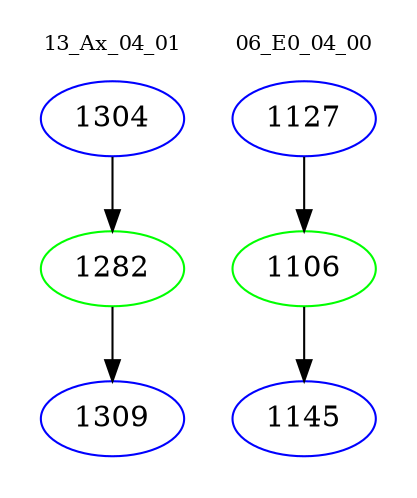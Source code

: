 digraph{
subgraph cluster_0 {
color = white
label = "13_Ax_04_01";
fontsize=10;
T0_1304 [label="1304", color="blue"]
T0_1304 -> T0_1282 [color="black"]
T0_1282 [label="1282", color="green"]
T0_1282 -> T0_1309 [color="black"]
T0_1309 [label="1309", color="blue"]
}
subgraph cluster_1 {
color = white
label = "06_E0_04_00";
fontsize=10;
T1_1127 [label="1127", color="blue"]
T1_1127 -> T1_1106 [color="black"]
T1_1106 [label="1106", color="green"]
T1_1106 -> T1_1145 [color="black"]
T1_1145 [label="1145", color="blue"]
}
}
